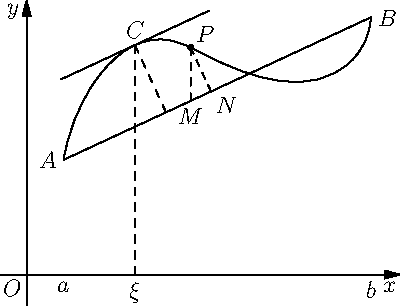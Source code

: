 size(200);
import graph;
import geometry;
path p=(20,62)..controls(22.355845984,76.64928851)and(27.8106422314,90.6272038938)..(36,103)
..controls(44.9665106317,116.546948487)and(58.0706297439,128.039287615)..(74,127)
..controls(81.8919239803,126.485103383)and(89.007116074,122.654336409)..(96,119)
..controls(122.566990186,105.11664078)and(154.136314453,95.5526705373)..(175,115)
  ..controls(181.689510041,121.235384703)and(185.6433916,129.862035378)..(186,139);
draw(p);
point A=point(p,0);
point B=point(p,length(p));

real k=(B.y-A.y)/(B.x-A.x);
real t=dirtime(p,(1,k));
point C=point(p,t);
draw(C--(C.x,0),dashed);
transform proj=projection(A,B);
point M=proj*C;
draw(C--M,dashed);

draw(A--B);
draw(C--(C.x,0),dashed);
draw(C-40(1,k)--C+40(1,k));
pair P=point(p,t+1);
dot("$P$",P,NE);
point N1=proj*P;
draw(P--N1,dashed);
label("$N$",N1,SE);
point M=intersectionpoint(line(A,B),line(P,(P.x,0)));
draw(P--M,dashed);
label("$M$",M,S);
label("$C$",C,N);
label("$B$",B,E);
label("$A$",A,W);
label("$O$",(0,0),SW);
label("$\xi$",C.x,S);
label("$a$",A.x,S);
label("$b$",B.x,S);
axes("$x$","$y$",Arrow());
